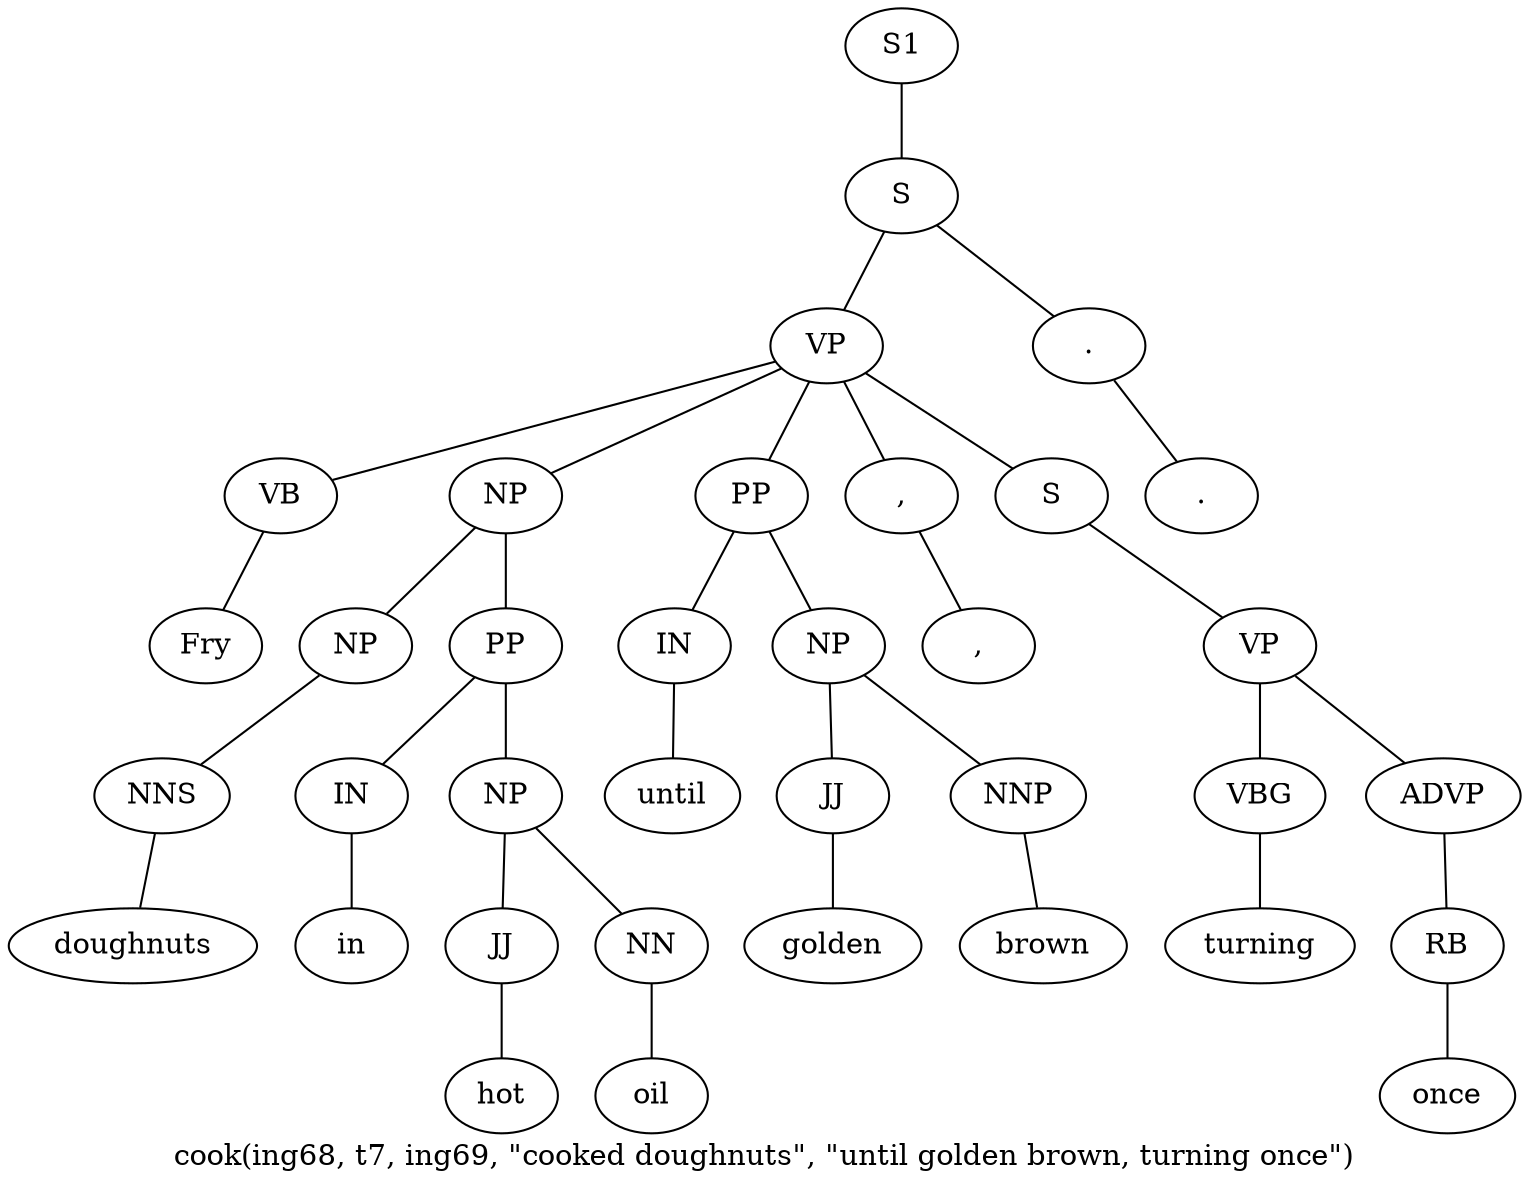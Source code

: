 graph SyntaxGraph {
	label = "cook(ing68, t7, ing69, \"cooked doughnuts\", \"until golden brown, turning once\")";
	Node0 [label="S1"];
	Node1 [label="S"];
	Node2 [label="VP"];
	Node3 [label="VB"];
	Node4 [label="Fry"];
	Node5 [label="NP"];
	Node6 [label="NP"];
	Node7 [label="NNS"];
	Node8 [label="doughnuts"];
	Node9 [label="PP"];
	Node10 [label="IN"];
	Node11 [label="in"];
	Node12 [label="NP"];
	Node13 [label="JJ"];
	Node14 [label="hot"];
	Node15 [label="NN"];
	Node16 [label="oil"];
	Node17 [label="PP"];
	Node18 [label="IN"];
	Node19 [label="until"];
	Node20 [label="NP"];
	Node21 [label="JJ"];
	Node22 [label="golden"];
	Node23 [label="NNP"];
	Node24 [label="brown"];
	Node25 [label=","];
	Node26 [label=","];
	Node27 [label="S"];
	Node28 [label="VP"];
	Node29 [label="VBG"];
	Node30 [label="turning"];
	Node31 [label="ADVP"];
	Node32 [label="RB"];
	Node33 [label="once"];
	Node34 [label="."];
	Node35 [label="."];

	Node0 -- Node1;
	Node1 -- Node2;
	Node1 -- Node34;
	Node2 -- Node3;
	Node2 -- Node5;
	Node2 -- Node17;
	Node2 -- Node25;
	Node2 -- Node27;
	Node3 -- Node4;
	Node5 -- Node6;
	Node5 -- Node9;
	Node6 -- Node7;
	Node7 -- Node8;
	Node9 -- Node10;
	Node9 -- Node12;
	Node10 -- Node11;
	Node12 -- Node13;
	Node12 -- Node15;
	Node13 -- Node14;
	Node15 -- Node16;
	Node17 -- Node18;
	Node17 -- Node20;
	Node18 -- Node19;
	Node20 -- Node21;
	Node20 -- Node23;
	Node21 -- Node22;
	Node23 -- Node24;
	Node25 -- Node26;
	Node27 -- Node28;
	Node28 -- Node29;
	Node28 -- Node31;
	Node29 -- Node30;
	Node31 -- Node32;
	Node32 -- Node33;
	Node34 -- Node35;
}